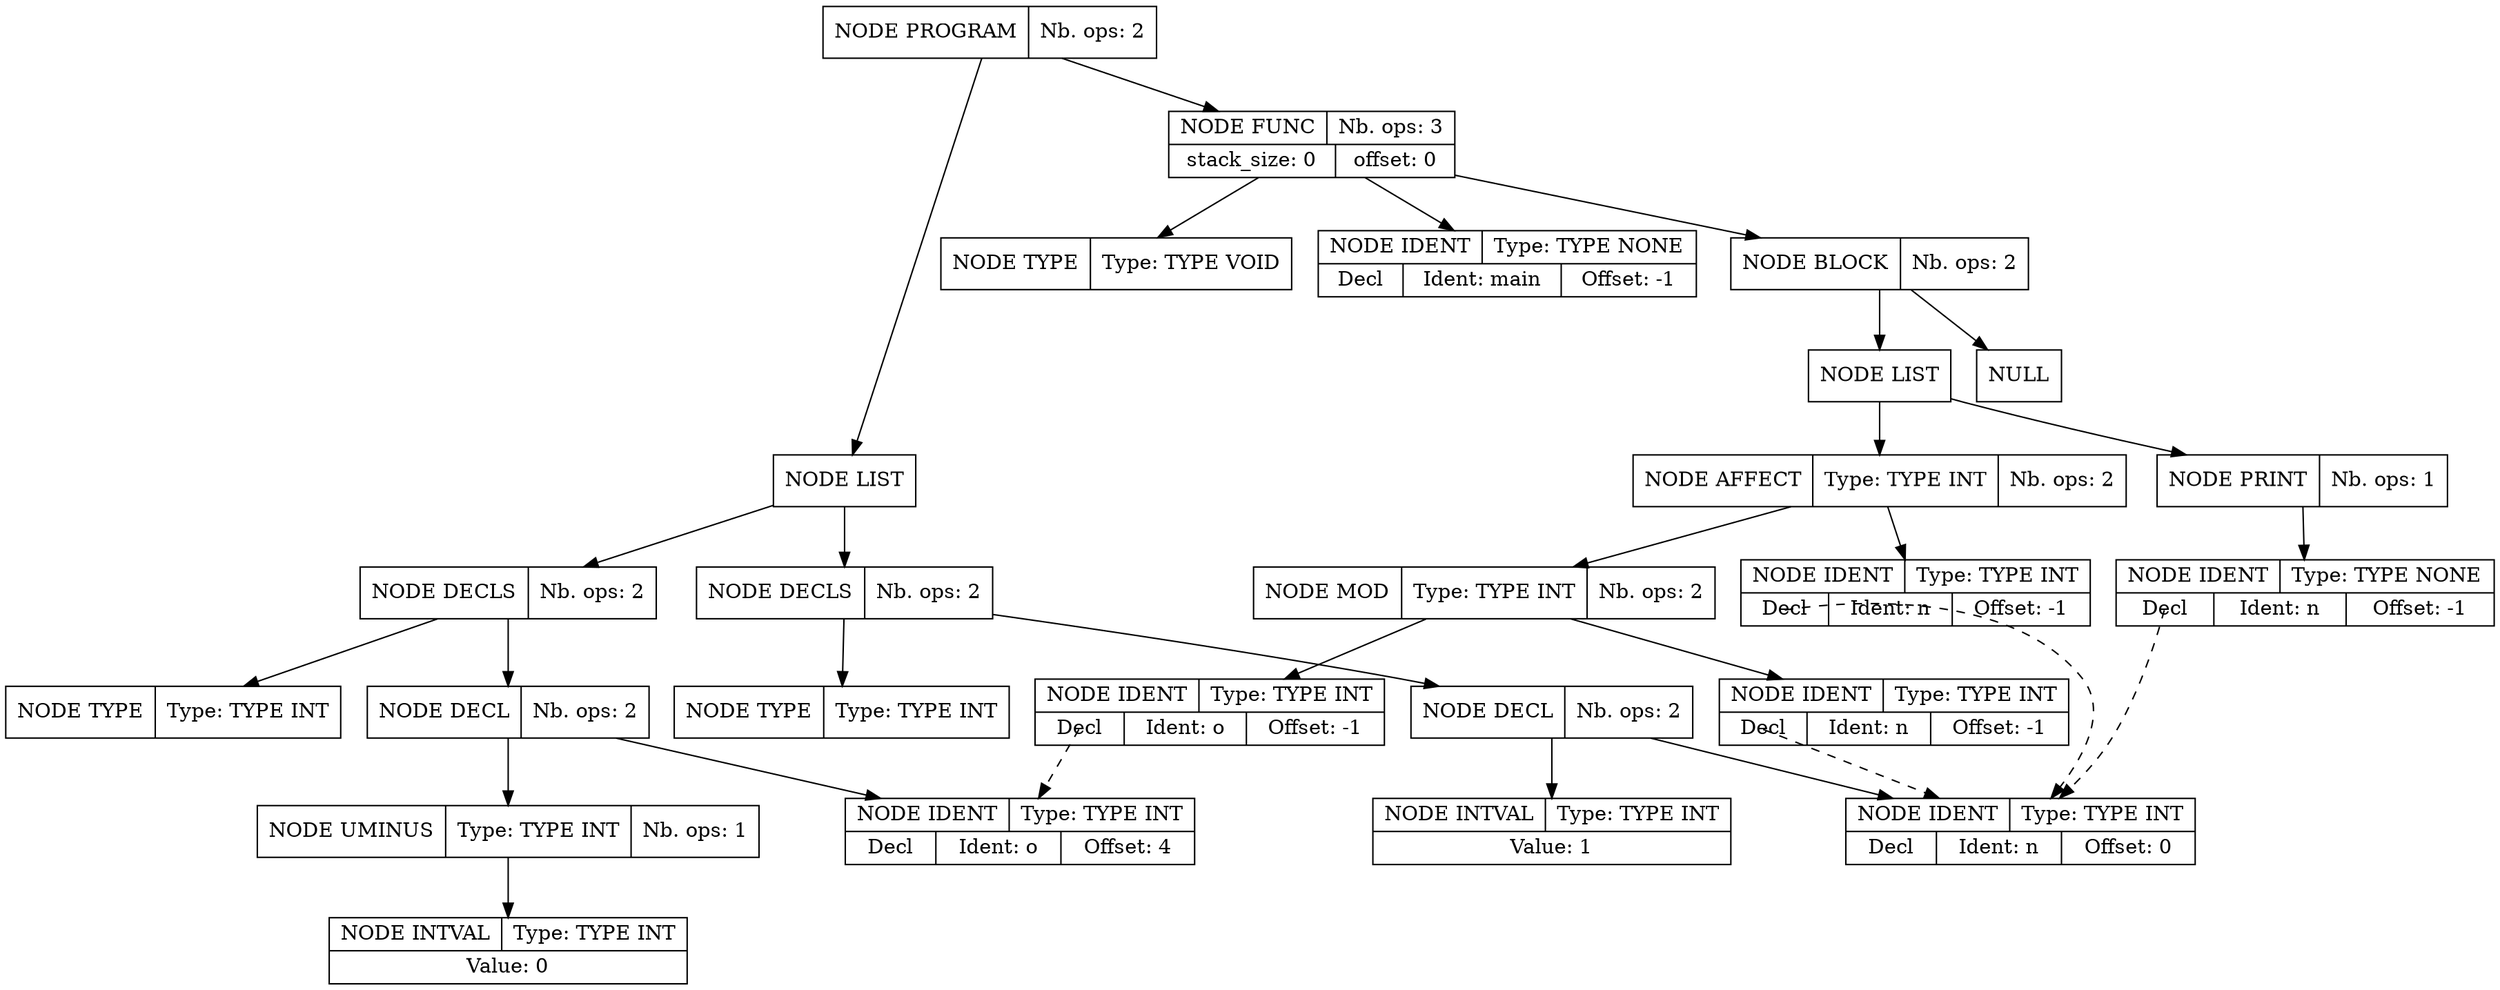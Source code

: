 digraph global_vars {
    N1 [shape=record, label="{{NODE PROGRAM|Nb. ops: 2}}"];
    N2 [shape=record, label="{{NODE LIST}}"];
    N3 [shape=record, label="{{NODE DECLS|Nb. ops: 2}}"];
    N4 [shape=record, label="{{NODE TYPE|Type: TYPE INT}}"];
    edge[tailclip=true];
    N3 -> N4
    N5 [shape=record, label="{{NODE DECL|Nb. ops: 2}}"];
    N6 [shape=record, label="{{NODE IDENT|Type: TYPE INT}|{<decl>Decl      |Ident: n|Offset: 0}}"];
    edge[tailclip=true];
    N5 -> N6
    N7 [shape=record, label="{{NODE INTVAL|Type: TYPE INT}|{Value: 1}}"];
    edge[tailclip=true];
    N5 -> N7
    edge[tailclip=true];
    N3 -> N5
    edge[tailclip=true];
    N2 -> N3
    N8 [shape=record, label="{{NODE DECLS|Nb. ops: 2}}"];
    N9 [shape=record, label="{{NODE TYPE|Type: TYPE INT}}"];
    edge[tailclip=true];
    N8 -> N9
    N10 [shape=record, label="{{NODE DECL|Nb. ops: 2}}"];
    N11 [shape=record, label="{{NODE IDENT|Type: TYPE INT}|{<decl>Decl      |Ident: o|Offset: 4}}"];
    edge[tailclip=true];
    N10 -> N11
    N12 [shape=record, label="{{NODE UMINUS|Type: TYPE INT|Nb. ops: 1}}"];
    N13 [shape=record, label="{{NODE INTVAL|Type: TYPE INT}|{Value: 0}}"];
    edge[tailclip=true];
    N12 -> N13
    edge[tailclip=true];
    N10 -> N12
    edge[tailclip=true];
    N8 -> N10
    edge[tailclip=true];
    N2 -> N8
    edge[tailclip=true];
    N1 -> N2
    N14 [shape=record, label="{{NODE FUNC|Nb. ops: 3}|{stack_size: 0|offset: 0}}"];
    N15 [shape=record, label="{{NODE TYPE|Type: TYPE VOID}}"];
    edge[tailclip=true];
    N14 -> N15
    N16 [shape=record, label="{{NODE IDENT|Type: TYPE NONE}|{<decl>Decl      |Ident: main|Offset: -1}}"];
    edge[tailclip=true];
    N14 -> N16
    N17 [shape=record, label="{{NODE BLOCK|Nb. ops: 2}}"];
    N18 [shape=record, label="{{NULL}}"];
    edge[tailclip=true];
    N17 -> N18
    N19 [shape=record, label="{{NODE LIST}}"];
    N20 [shape=record, label="{{NODE AFFECT|Type: TYPE INT|Nb. ops: 2}}"];
    N21 [shape=record, label="{{NODE IDENT|Type: TYPE INT}|{<decl>Decl      |Ident: n|Offset: -1}}"];
    edge[tailclip=false];
    "N21":decl:c -> "N6" [style=dashed]
    edge[tailclip=true];
    N20 -> N21
    N22 [shape=record, label="{{NODE MOD|Type: TYPE INT|Nb. ops: 2}}"];
    N23 [shape=record, label="{{NODE IDENT|Type: TYPE INT}|{<decl>Decl      |Ident: n|Offset: -1}}"];
    edge[tailclip=false];
    "N23":decl:c -> "N6" [style=dashed]
    edge[tailclip=true];
    N22 -> N23
    N24 [shape=record, label="{{NODE IDENT|Type: TYPE INT}|{<decl>Decl      |Ident: o|Offset: -1}}"];
    edge[tailclip=false];
    "N24":decl:c -> "N11" [style=dashed]
    edge[tailclip=true];
    N22 -> N24
    edge[tailclip=true];
    N20 -> N22
    edge[tailclip=true];
    N19 -> N20
    N25 [shape=record, label="{{NODE PRINT|Nb. ops: 1}}"];
    N26 [shape=record, label="{{NODE IDENT|Type: TYPE NONE}|{<decl>Decl      |Ident: n|Offset: -1}}"];
    edge[tailclip=false];
    "N26":decl:c -> "N6" [style=dashed]
    edge[tailclip=true];
    N25 -> N26
    edge[tailclip=true];
    N19 -> N25
    edge[tailclip=true];
    N17 -> N19
    edge[tailclip=true];
    N14 -> N17
    edge[tailclip=true];
    N1 -> N14
}